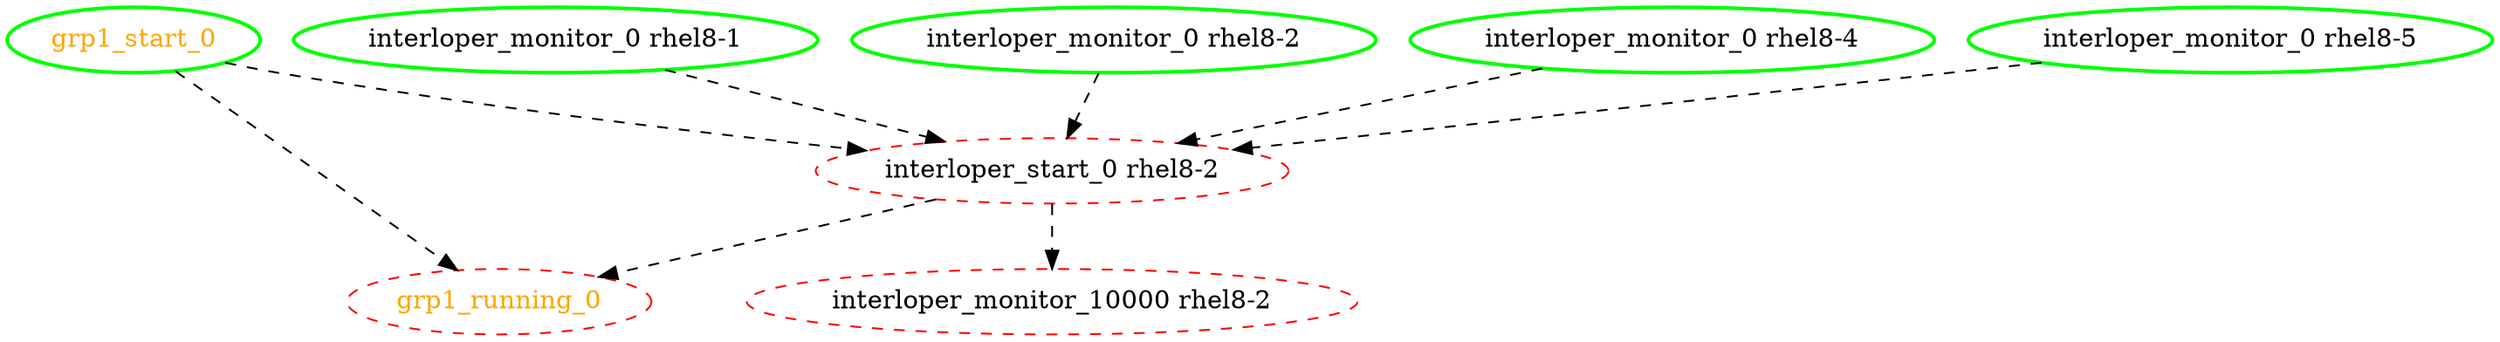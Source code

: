  digraph "g" {
"grp1_running_0" [ style=dashed color="red" fontcolor="orange"]
"grp1_start_0" -> "grp1_running_0" [ style = dashed]
"grp1_start_0" -> "interloper_start_0 rhel8-2" [ style = dashed]
"grp1_start_0" [ style=bold color="green" fontcolor="orange"]
"interloper_monitor_0 rhel8-1" -> "interloper_start_0 rhel8-2" [ style = dashed]
"interloper_monitor_0 rhel8-1" [ style=bold color="green" fontcolor="black"]
"interloper_monitor_0 rhel8-2" -> "interloper_start_0 rhel8-2" [ style = dashed]
"interloper_monitor_0 rhel8-2" [ style=bold color="green" fontcolor="black"]
"interloper_monitor_0 rhel8-4" -> "interloper_start_0 rhel8-2" [ style = dashed]
"interloper_monitor_0 rhel8-4" [ style=bold color="green" fontcolor="black"]
"interloper_monitor_0 rhel8-5" -> "interloper_start_0 rhel8-2" [ style = dashed]
"interloper_monitor_0 rhel8-5" [ style=bold color="green" fontcolor="black"]
"interloper_monitor_10000 rhel8-2" [ style=dashed color="red" fontcolor="black"]
"interloper_start_0 rhel8-2" -> "grp1_running_0" [ style = dashed]
"interloper_start_0 rhel8-2" -> "interloper_monitor_10000 rhel8-2" [ style = dashed]
"interloper_start_0 rhel8-2" [ style=dashed color="red" fontcolor="black"]
}
